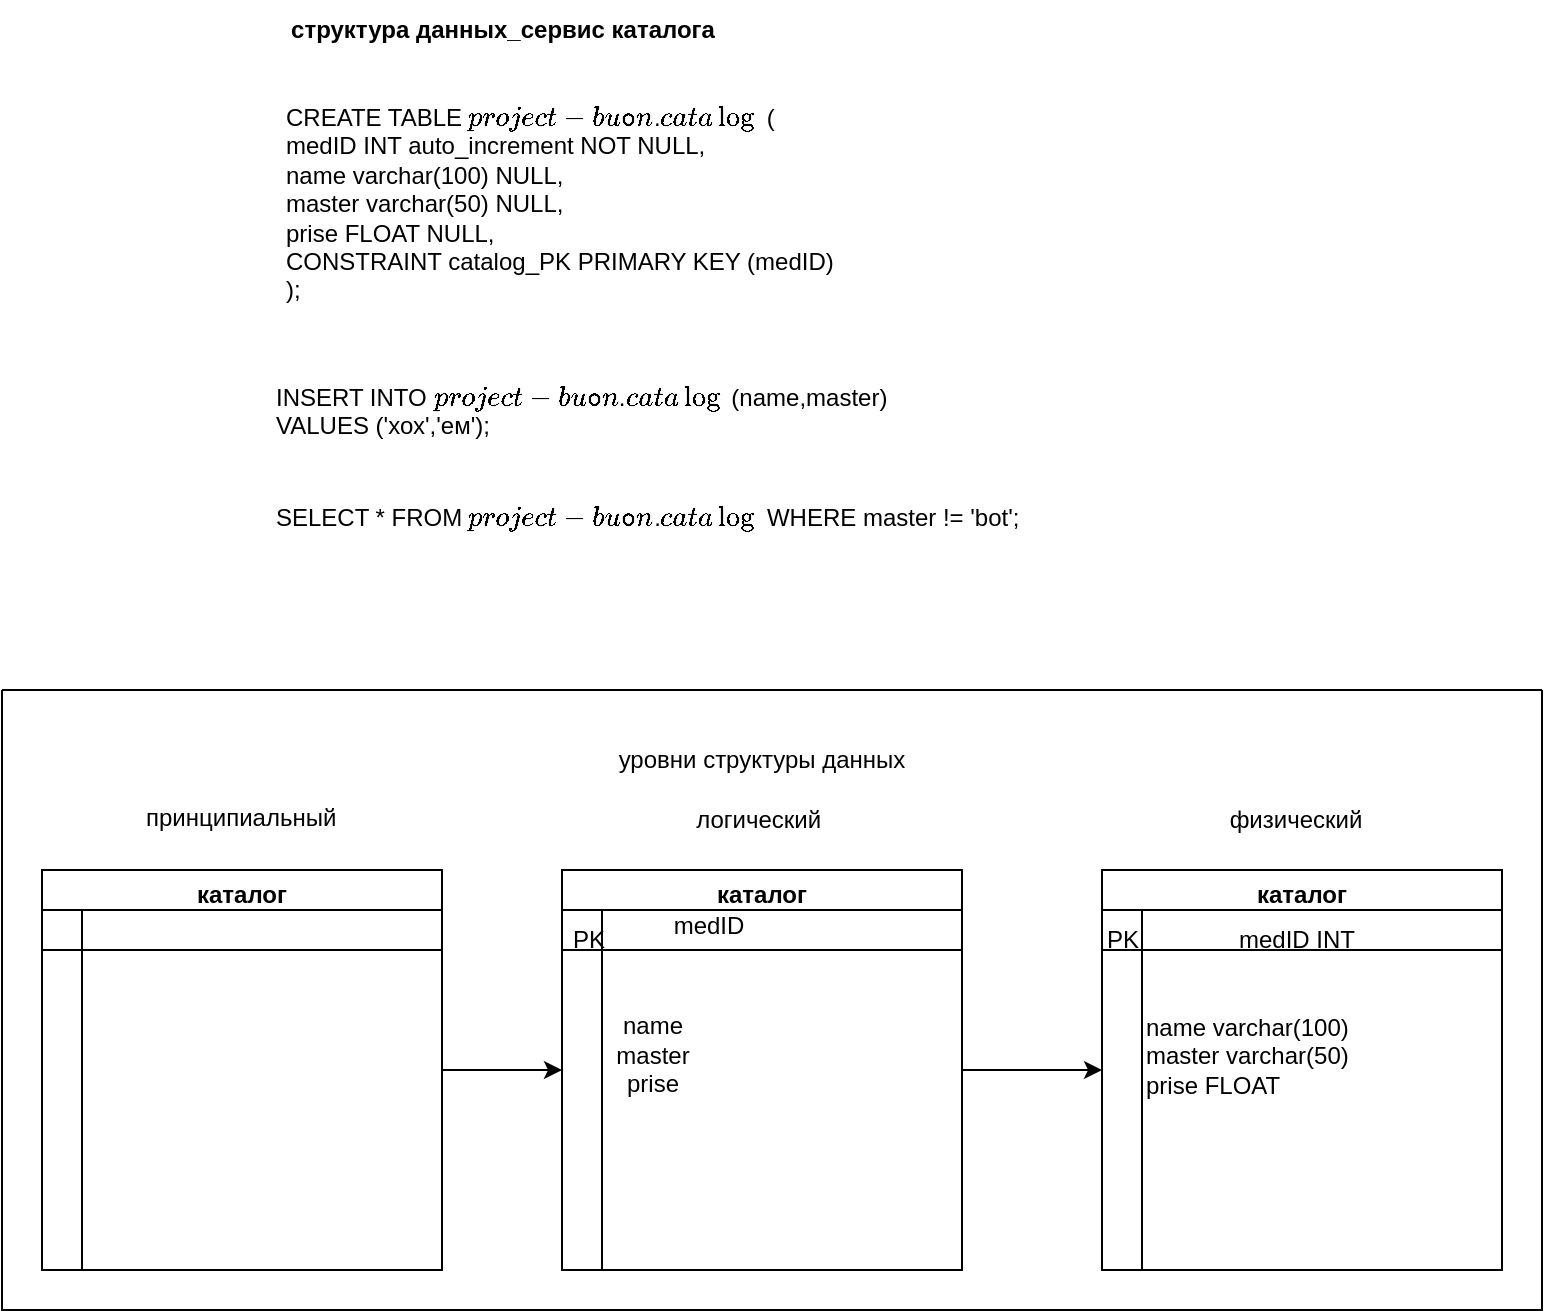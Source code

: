<mxfile version="20.2.3" type="github" pages="2">
  <diagram id="TUe_8FtLySUKbP1dFAhF" name="Страница 1">
    <mxGraphModel dx="1102" dy="569" grid="1" gridSize="10" guides="1" tooltips="1" connect="1" arrows="1" fold="1" page="1" pageScale="1" pageWidth="1654" pageHeight="2336" math="0" shadow="0">
      <root>
        <mxCell id="0" />
        <mxCell id="1" parent="0" />
        <mxCell id="FGjbquU8CtR7feWJE-FR-26" value="" style="endArrow=classic;html=1;rounded=0;entryX=0;entryY=0.5;entryDx=0;entryDy=0;" parent="1" edge="1">
          <mxGeometry width="50" height="50" relative="1" as="geometry">
            <mxPoint x="400" y="540" as="sourcePoint" />
            <mxPoint x="460" y="540" as="targetPoint" />
          </mxGeometry>
        </mxCell>
        <mxCell id="FGjbquU8CtR7feWJE-FR-32" value="" style="endArrow=classic;html=1;rounded=0;entryX=0;entryY=0.5;entryDx=0;entryDy=0;" parent="1" edge="1">
          <mxGeometry width="50" height="50" relative="1" as="geometry">
            <mxPoint x="660" y="540" as="sourcePoint" />
            <mxPoint x="730" y="540" as="targetPoint" />
          </mxGeometry>
        </mxCell>
        <mxCell id="FGjbquU8CtR7feWJE-FR-33" value="каталог" style="swimlane;" parent="1" vertex="1">
          <mxGeometry x="460" y="440" width="200" height="200" as="geometry" />
        </mxCell>
        <mxCell id="FGjbquU8CtR7feWJE-FR-35" value="" style="shape=internalStorage;whiteSpace=wrap;html=1;backgroundOutline=1;" parent="FGjbquU8CtR7feWJE-FR-33" vertex="1">
          <mxGeometry y="20" width="200" height="180" as="geometry" />
        </mxCell>
        <mxCell id="FGjbquU8CtR7feWJE-FR-10" value="PK" style="text;html=1;align=center;verticalAlign=middle;resizable=0;points=[];autosize=1;strokeColor=none;fillColor=none;" parent="FGjbquU8CtR7feWJE-FR-33" vertex="1">
          <mxGeometry x="-7" y="20" width="40" height="30" as="geometry" />
        </mxCell>
        <mxCell id="FGjbquU8CtR7feWJE-FR-11" value="&lt;br&gt;medID" style="text;html=1;align=center;verticalAlign=middle;resizable=0;points=[];autosize=1;strokeColor=none;fillColor=none;" parent="FGjbquU8CtR7feWJE-FR-33" vertex="1">
          <mxGeometry x="43" width="60" height="40" as="geometry" />
        </mxCell>
        <mxCell id="FGjbquU8CtR7feWJE-FR-36" value="каталог" style="swimlane;" parent="1" vertex="1">
          <mxGeometry x="200" y="440" width="200" height="200" as="geometry" />
        </mxCell>
        <mxCell id="FGjbquU8CtR7feWJE-FR-37" value="" style="shape=internalStorage;whiteSpace=wrap;html=1;backgroundOutline=1;" parent="FGjbquU8CtR7feWJE-FR-36" vertex="1">
          <mxGeometry y="20" width="200" height="180" as="geometry" />
        </mxCell>
        <mxCell id="FGjbquU8CtR7feWJE-FR-41" value="каталог" style="swimlane;" parent="1" vertex="1">
          <mxGeometry x="730" y="440" width="200" height="200" as="geometry" />
        </mxCell>
        <mxCell id="FGjbquU8CtR7feWJE-FR-42" value="" style="shape=internalStorage;whiteSpace=wrap;html=1;backgroundOutline=1;" parent="FGjbquU8CtR7feWJE-FR-41" vertex="1">
          <mxGeometry y="20" width="200" height="180" as="geometry" />
        </mxCell>
        <mxCell id="FGjbquU8CtR7feWJE-FR-31" value="name varchar(100)&lt;br&gt;master varchar(50)&amp;nbsp;&lt;br&gt;prise FLOAT&amp;nbsp;" style="text;whiteSpace=wrap;html=1;" parent="FGjbquU8CtR7feWJE-FR-41" vertex="1">
          <mxGeometry x="20" y="65" width="180" height="70" as="geometry" />
        </mxCell>
        <mxCell id="FGjbquU8CtR7feWJE-FR-27" value="medID INT" style="text;html=1;align=center;verticalAlign=middle;resizable=0;points=[];autosize=1;strokeColor=none;fillColor=none;" parent="FGjbquU8CtR7feWJE-FR-41" vertex="1">
          <mxGeometry x="57" y="20" width="80" height="30" as="geometry" />
        </mxCell>
        <mxCell id="FGjbquU8CtR7feWJE-FR-30" value="PK" style="text;html=1;align=center;verticalAlign=middle;resizable=0;points=[];autosize=1;strokeColor=none;fillColor=none;" parent="FGjbquU8CtR7feWJE-FR-41" vertex="1">
          <mxGeometry x="-10" y="20" width="40" height="30" as="geometry" />
        </mxCell>
        <mxCell id="FGjbquU8CtR7feWJE-FR-43" value="структура данных_сервис каталога" style="text;html=1;align=center;verticalAlign=middle;resizable=0;points=[];autosize=1;strokeColor=none;fillColor=none;fontStyle=1" parent="1" vertex="1">
          <mxGeometry x="310" y="5" width="240" height="30" as="geometry" />
        </mxCell>
        <mxCell id="b37VyTv0LnOgqIAbmcbs-1" value="" style="swimlane;startSize=0;" vertex="1" parent="1">
          <mxGeometry x="180" y="350" width="770" height="310" as="geometry" />
        </mxCell>
        <mxCell id="FGjbquU8CtR7feWJE-FR-12" value="&lt;br style=&quot;text-align: left;&quot;&gt;&lt;span style=&quot;text-align: left;&quot;&gt;name&lt;/span&gt;&lt;br style=&quot;text-align: left;&quot;&gt;&lt;span style=&quot;text-align: left;&quot;&gt;master&lt;br&gt;prise&lt;br&gt;&lt;/span&gt;" style="text;html=1;align=center;verticalAlign=middle;resizable=0;points=[];autosize=1;strokeColor=none;fillColor=none;" parent="b37VyTv0LnOgqIAbmcbs-1" vertex="1">
          <mxGeometry x="295" y="140" width="60" height="70" as="geometry" />
        </mxCell>
        <mxCell id="b37VyTv0LnOgqIAbmcbs-2" value="уровни структуры данных" style="text;html=1;strokeColor=none;fillColor=none;align=center;verticalAlign=middle;whiteSpace=wrap;rounded=0;" vertex="1" parent="b37VyTv0LnOgqIAbmcbs-1">
          <mxGeometry x="280" y="20" width="200" height="30" as="geometry" />
        </mxCell>
        <mxCell id="FGjbquU8CtR7feWJE-FR-45" value="принципиальный" style="text;whiteSpace=wrap;html=1;" parent="b37VyTv0LnOgqIAbmcbs-1" vertex="1">
          <mxGeometry x="70" y="50" width="80" height="40" as="geometry" />
        </mxCell>
        <mxCell id="Reo0rH-wRY7_WrpTDoYO-1" value="логический&amp;nbsp;" style="text;html=1;strokeColor=none;fillColor=none;align=center;verticalAlign=middle;whiteSpace=wrap;rounded=0;" vertex="1" parent="b37VyTv0LnOgqIAbmcbs-1">
          <mxGeometry x="350" y="50" width="60" height="30" as="geometry" />
        </mxCell>
        <mxCell id="Reo0rH-wRY7_WrpTDoYO-3" value="физический" style="text;html=1;strokeColor=none;fillColor=none;align=center;verticalAlign=middle;whiteSpace=wrap;rounded=0;" vertex="1" parent="b37VyTv0LnOgqIAbmcbs-1">
          <mxGeometry x="607" y="50" width="80" height="30" as="geometry" />
        </mxCell>
        <mxCell id="1BooxGmMZiRwdSYPzkvI-2" value="CREATE TABLE `project-button`.`catalog` (&lt;br&gt;	medID INT auto_increment NOT NULL,&lt;br&gt;	name varchar(100) NULL,&lt;br&gt;	master varchar(50) NULL,&lt;br&gt;	prise FLOAT NULL,&lt;br&gt;	CONSTRAINT catalog_PK PRIMARY KEY (medID)&lt;br&gt;);" style="text;whiteSpace=wrap;html=1;" vertex="1" parent="1">
          <mxGeometry x="320" y="50" width="310" height="120" as="geometry" />
        </mxCell>
        <mxCell id="1BooxGmMZiRwdSYPzkvI-3" value="INSERT INTO `project-button`.`catalog` (name,master)&#xa;	VALUES (&#39;хох&#39;,&#39;ем&#39;);" style="text;whiteSpace=wrap;html=1;" vertex="1" parent="1">
          <mxGeometry x="315" y="190" width="320" height="50" as="geometry" />
        </mxCell>
        <mxCell id="1BooxGmMZiRwdSYPzkvI-4" value="SELECT * FROM `project-button`.`catalog` WHERE master != &#39;bot&#39;;" style="text;whiteSpace=wrap;html=1;" vertex="1" parent="1">
          <mxGeometry x="315" y="250" width="390" height="40" as="geometry" />
        </mxCell>
      </root>
    </mxGraphModel>
  </diagram>
  <diagram id="vRP6i4CUxktBMJQpipTC" name="Страница 2">
    <mxGraphModel dx="1102" dy="569" grid="1" gridSize="10" guides="1" tooltips="1" connect="1" arrows="1" fold="1" page="1" pageScale="1" pageWidth="1654" pageHeight="2336" math="0" shadow="0">
      <root>
        <mxCell id="0" />
        <mxCell id="1" parent="0" />
        <mxCell id="1PqJQiEIZfPZaQtYRAiq-1" value="структура данных_сервис запросов" style="text;html=1;align=center;verticalAlign=middle;resizable=0;points=[];autosize=1;strokeColor=none;fillColor=none;fontStyle=1" vertex="1" parent="1">
          <mxGeometry x="430" y="20" width="240" height="30" as="geometry" />
        </mxCell>
        <mxCell id="D4Jy30jK5Y2rKGtvaZ_F-1" value="сессия" style="swimlane;" vertex="1" parent="1">
          <mxGeometry x="660" y="360" width="200" height="180" as="geometry" />
        </mxCell>
        <mxCell id="D4Jy30jK5Y2rKGtvaZ_F-4" value="productName&lt;br&gt;price&lt;br&gt;quntity" style="shape=internalStorage;whiteSpace=wrap;html=1;backgroundOutline=1;" vertex="1" parent="D4Jy30jK5Y2rKGtvaZ_F-1">
          <mxGeometry y="20" width="200" height="160" as="geometry" />
        </mxCell>
        <mxCell id="D1x-W94vCvV4HjCOe4IO-2" value="PK" style="text;html=1;strokeColor=none;fillColor=none;align=center;verticalAlign=middle;whiteSpace=wrap;rounded=0;" vertex="1" parent="D4Jy30jK5Y2rKGtvaZ_F-1">
          <mxGeometry x="-20" y="20" width="60" height="30" as="geometry" />
        </mxCell>
        <mxCell id="D1x-W94vCvV4HjCOe4IO-6" value="productID" style="text;html=1;strokeColor=none;fillColor=none;align=center;verticalAlign=middle;whiteSpace=wrap;rounded=0;" vertex="1" parent="D4Jy30jK5Y2rKGtvaZ_F-1">
          <mxGeometry x="70" y="20" width="60" height="30" as="geometry" />
        </mxCell>
        <mxCell id="D4Jy30jK5Y2rKGtvaZ_F-2" value="запрос" style="swimlane;" vertex="1" parent="1">
          <mxGeometry x="520" y="90" width="160" height="200" as="geometry" />
        </mxCell>
        <mxCell id="D4Jy30jK5Y2rKGtvaZ_F-3" value="" style="shape=internalStorage;whiteSpace=wrap;html=1;backgroundOutline=1;" vertex="1" parent="D4Jy30jK5Y2rKGtvaZ_F-2">
          <mxGeometry y="20" width="160" height="180" as="geometry" />
        </mxCell>
        <mxCell id="soMlvvi_ZzxkwKHpwU0T-5" value="" style="endArrow=classic;html=1;rounded=0;" edge="1" parent="D4Jy30jK5Y2rKGtvaZ_F-2">
          <mxGeometry width="50" height="50" relative="1" as="geometry">
            <mxPoint x="80" y="230" as="sourcePoint" />
            <mxPoint x="80" y="270" as="targetPoint" />
          </mxGeometry>
        </mxCell>
        <mxCell id="D4Jy30jK5Y2rKGtvaZ_F-5" value="запрос" style="swimlane;" vertex="1" parent="1">
          <mxGeometry x="400" y="360" width="160" height="180" as="geometry" />
        </mxCell>
        <mxCell id="D4Jy30jK5Y2rKGtvaZ_F-6" value="custID&lt;br&gt;orderDate&lt;br&gt;orderLine" style="shape=internalStorage;whiteSpace=wrap;html=1;backgroundOutline=1;" vertex="1" parent="D4Jy30jK5Y2rKGtvaZ_F-5">
          <mxGeometry y="20" width="160" height="160" as="geometry" />
        </mxCell>
        <mxCell id="D1x-W94vCvV4HjCOe4IO-1" value="PK" style="text;html=1;strokeColor=none;fillColor=none;align=center;verticalAlign=middle;whiteSpace=wrap;rounded=0;" vertex="1" parent="D4Jy30jK5Y2rKGtvaZ_F-5">
          <mxGeometry x="-20" y="20" width="60" height="30" as="geometry" />
        </mxCell>
        <mxCell id="D1x-W94vCvV4HjCOe4IO-5" value="orderID" style="text;html=1;strokeColor=none;fillColor=none;align=center;verticalAlign=middle;whiteSpace=wrap;rounded=0;" vertex="1" parent="D4Jy30jK5Y2rKGtvaZ_F-5">
          <mxGeometry x="40" y="20" width="60" height="30" as="geometry" />
        </mxCell>
        <mxCell id="D4Jy30jK5Y2rKGtvaZ_F-7" value="запрос" style="swimlane;" vertex="1" parent="1">
          <mxGeometry x="400" y="630" width="160" height="180" as="geometry" />
        </mxCell>
        <mxCell id="D4Jy30jK5Y2rKGtvaZ_F-8" value="custID Integer&lt;br&gt;orderDate Date&lt;br&gt;orderLine[}Products" style="shape=internalStorage;whiteSpace=wrap;html=1;backgroundOutline=1;" vertex="1" parent="D4Jy30jK5Y2rKGtvaZ_F-7">
          <mxGeometry y="20" width="160" height="160" as="geometry" />
        </mxCell>
        <mxCell id="D1x-W94vCvV4HjCOe4IO-3" value="PK" style="text;html=1;strokeColor=none;fillColor=none;align=center;verticalAlign=middle;whiteSpace=wrap;rounded=0;" vertex="1" parent="D4Jy30jK5Y2rKGtvaZ_F-7">
          <mxGeometry x="-20" y="20" width="60" height="30" as="geometry" />
        </mxCell>
        <mxCell id="D1x-W94vCvV4HjCOe4IO-7" value="orderID Integer" style="text;html=1;strokeColor=none;fillColor=none;align=center;verticalAlign=middle;whiteSpace=wrap;rounded=0;" vertex="1" parent="D4Jy30jK5Y2rKGtvaZ_F-7">
          <mxGeometry x="20" y="20" width="100" height="30" as="geometry" />
        </mxCell>
        <mxCell id="D4Jy30jK5Y2rKGtvaZ_F-9" value="сессия" style="swimlane;" vertex="1" parent="1">
          <mxGeometry x="660" y="630" width="200" height="180" as="geometry" />
        </mxCell>
        <mxCell id="D4Jy30jK5Y2rKGtvaZ_F-10" value="productNameString(100)&lt;br&gt;price Decimal&lt;br&gt;quntity Integer&lt;br&gt;ISBN String(10)" style="shape=internalStorage;whiteSpace=wrap;html=1;backgroundOutline=1;" vertex="1" parent="D4Jy30jK5Y2rKGtvaZ_F-9">
          <mxGeometry y="20" width="200" height="160" as="geometry" />
        </mxCell>
        <mxCell id="D1x-W94vCvV4HjCOe4IO-4" value="PK" style="text;html=1;strokeColor=none;fillColor=none;align=center;verticalAlign=middle;whiteSpace=wrap;rounded=0;" vertex="1" parent="D4Jy30jK5Y2rKGtvaZ_F-9">
          <mxGeometry x="-20" y="20" width="60" height="30" as="geometry" />
        </mxCell>
        <mxCell id="D1x-W94vCvV4HjCOe4IO-8" value="productID Integer" style="text;html=1;strokeColor=none;fillColor=none;align=center;verticalAlign=middle;whiteSpace=wrap;rounded=0;" vertex="1" parent="D4Jy30jK5Y2rKGtvaZ_F-9">
          <mxGeometry x="30" y="20" width="100" height="30" as="geometry" />
        </mxCell>
        <mxCell id="soMlvvi_ZzxkwKHpwU0T-3" value="" style="edgeStyle=entityRelationEdgeStyle;fontSize=12;html=1;endArrow=ERzeroToOne;startArrow=ERmandOne;rounded=0;" edge="1" parent="1">
          <mxGeometry width="100" height="100" relative="1" as="geometry">
            <mxPoint x="560" y="760" as="sourcePoint" />
            <mxPoint x="660" y="660" as="targetPoint" />
          </mxGeometry>
        </mxCell>
        <mxCell id="soMlvvi_ZzxkwKHpwU0T-4" value="" style="edgeStyle=entityRelationEdgeStyle;fontSize=12;html=1;endArrow=ERzeroToOne;startArrow=ERmandOne;rounded=0;" edge="1" parent="1">
          <mxGeometry width="100" height="100" relative="1" as="geometry">
            <mxPoint x="560" y="490" as="sourcePoint" />
            <mxPoint x="660" y="390" as="targetPoint" />
          </mxGeometry>
        </mxCell>
        <mxCell id="soMlvvi_ZzxkwKHpwU0T-6" value="" style="endArrow=classic;html=1;rounded=0;" edge="1" parent="1">
          <mxGeometry width="50" height="50" relative="1" as="geometry">
            <mxPoint x="599.5" y="560" as="sourcePoint" />
            <mxPoint x="599.5" y="610" as="targetPoint" />
          </mxGeometry>
        </mxCell>
      </root>
    </mxGraphModel>
  </diagram>
</mxfile>
